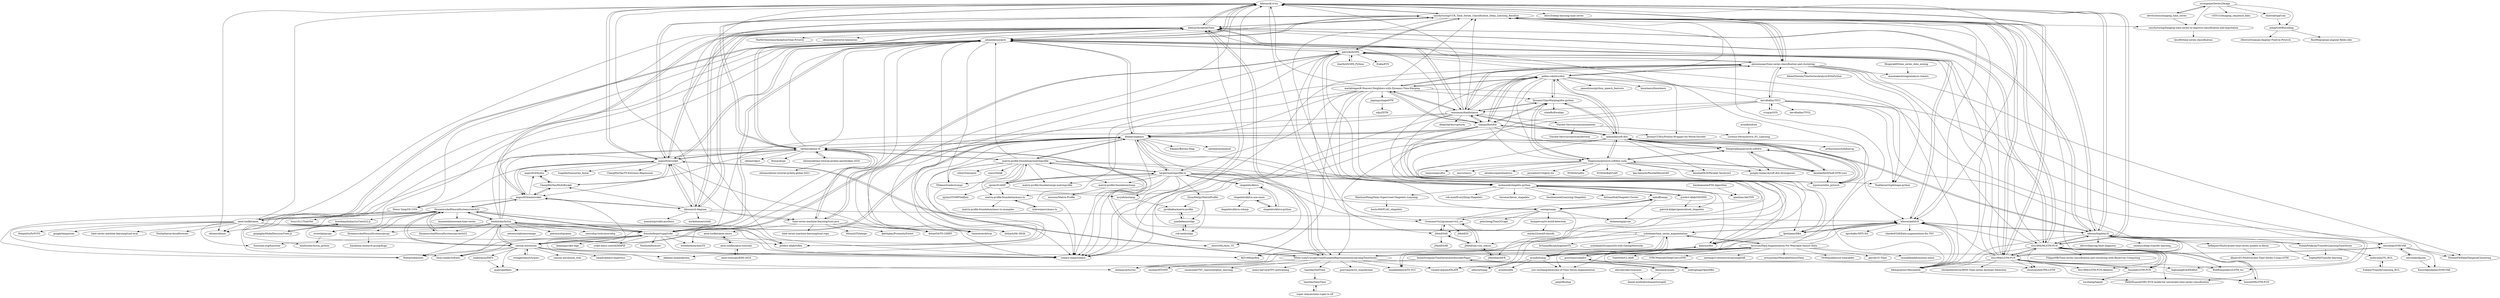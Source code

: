 digraph G {
"hfawaz/dl-4-tsc" -> "cauchyturing/UCR_Time_Series_Classification_Deep_Learning_Baseline"
"hfawaz/dl-4-tsc" -> "hfawaz/InceptionTime"
"hfawaz/dl-4-tsc" -> "johannfaouzi/pyts"
"hfawaz/dl-4-tsc" -> "titu1994/MLSTM-FCN"
"hfawaz/dl-4-tsc" -> "timeseriesAI/tsai" ["e"=1]
"hfawaz/dl-4-tsc" -> "titu1994/LSTM-FCN"
"hfawaz/dl-4-tsc" -> "sktime/sktime-dl"
"hfawaz/dl-4-tsc" -> "hfawaz/bigdata18"
"hfawaz/dl-4-tsc" -> "tslearn-team/tslearn" ["e"=1]
"hfawaz/dl-4-tsc" -> "sktime/sktime" ["e"=1]
"hfawaz/dl-4-tsc" -> "Alro10/deep-learning-time-series" ["e"=1]
"hfawaz/dl-4-tsc" -> "hfawaz/aaltd18"
"hfawaz/dl-4-tsc" -> "angus924/rocket"
"hfawaz/dl-4-tsc" -> "White-Link/UnsupervisedScalableRepresentationLearningTimeSeries"
"hfawaz/dl-4-tsc" -> "alexminnaar/time-series-classification-and-clustering"
"hfawaz/bigdata18" -> "NshanPotikyan/TransferLearningTimeSeries"
"hfawaz/bigdata18" -> "hfawaz/aaltd18"
"hfawaz/bigdata18" -> "hfawaz/ijcnn19ensemble"
"hfawaz/bigdata18" -> "hfawaz/dl-4-tsc"
"hfawaz/bigdata18" -> "titu1994/MLSTM-FCN"
"hfawaz/bigdata18" -> "hfawaz/InceptionTime"
"hfawaz/bigdata18" -> "cauchyturing/UCR_Time_Series_Classification_Deep_Learning_Baseline"
"hfawaz/bigdata18" -> "dmbee/seglearn"
"hfawaz/bigdata18" -> "NellyElsayed/GRU-FCN-model-for-univariate-time-series-classification"
"hfawaz/bigdata18" -> "deKeijzer/Multivariate-time-series-models-in-Keras"
"hfawaz/bigdata18" -> "titu1994/LSTM-FCN"
"hfawaz/bigdata18" -> "SophiaWJ/Transfer-learning"
"hfawaz/bigdata18" -> "ddrrrr/bearing-fault-diagnosis" ["e"=1]
"hfawaz/bigdata18" -> "easezyc/deep-transfer-learning" ["e"=1]
"hfawaz/bigdata18" -> "ratschlab/SOM-VAE"
"hfawaz/cd-diagram" -> "angus924/minirocket"
"hfawaz/cd-diagram" -> "angus924/rocket"
"hfawaz/cd-diagram" -> "hfawaz/InceptionTime"
"hfawaz/cd-diagram" -> "mirkobunse/critdd"
"hfawaz/cd-diagram" -> "hfawaz/aaltd18"
"hfawaz/cd-diagram" -> "ChangWeiTan/MultiRocket"
"hfawaz/cd-diagram" -> "cauchyturing/UCR_Time_Series_Classification_Deep_Learning_Baseline"
"hfawaz/cd-diagram" -> "time-series-machine-learning/tsml-java"
"hfawaz/cd-diagram" -> "hfawaz/dl-4-tsc"
"hfawaz/cd-diagram" -> "maximtrp/scikit-posthocs" ["e"=1]
"sktime/sktime-dl" -> "hfawaz/InceptionTime"
"sktime/sktime-dl" -> "sktime/sktime" ["e"=1]
"sktime/sktime-dl" -> "sktime/sktime-tutorial-pydata-amsterdam-2020"
"sktime/sktime-dl" -> "hfawaz/dl-4-tsc"
"sktime/sktime-dl" -> "time-series-machine-learning/tsml-java"
"sktime/sktime-dl" -> "angus924/rocket"
"sktime/sktime-dl" -> "tslearn-team/tslearn" ["e"=1]
"sktime/sktime-dl" -> "dmbee/seglearn"
"sktime/sktime-dl" -> "johannfaouzi/pyts"
"sktime/sktime-dl" -> "sktime/skpro" ["e"=1]
"sktime/sktime-dl" -> "White-Link/UnsupervisedScalableRepresentationLearningTimeSeries"
"sktime/sktime-dl" -> "angus924/minirocket"
"sktime/sktime-dl" -> "firmai/atspy" ["e"=1]
"sktime/sktime-dl" -> "cauchyturing/UCR_Time_Series_Classification_Deep_Learning_Baseline"
"sktime/sktime-dl" -> "matrix-profile-foundation/matrixprofile"
"houshd/LSTM-FCN" -> "titu1994/MLSTM-FCN"
"houshd/LSTM-FCN" -> "houshd/MLSTM-FCN"
"houshd/LSTM-FCN" -> "titu1994/LSTM-FCN"
"houshd/LSTM-FCN" -> "xuczhang/tapnet"
"DynamicsAndNeuralSystems/catch22" -> "benfulcher/hctsa"
"DynamicsAndNeuralSystems/catch22" -> "DynamicsAndNeuralSystems/pycatch22"
"DynamicsAndNeuralSystems/catch22" -> "Nixtla/tsfeatures" ["e"=1]
"DynamicsAndNeuralSystems/catch22" -> "angus924/minirocket"
"DynamicsAndNeuralSystems/catch22" -> "fraunhoferportugal/tsfel"
"DynamicsAndNeuralSystems/catch22" -> "strawlab/pyopy"
"DynamicsAndNeuralSystems/catch22" -> "DynamicsAndNeuralSystems/pyspi"
"DynamicsAndNeuralSystems/catch22" -> "lmmentel/awesome-time-series" ["e"=1]
"DynamicsAndNeuralSystems/catch22" -> "cesium-ml/cesium"
"DynamicsAndNeuralSystems/catch22" -> "brendanjohnharris/Catch22.jl"
"DynamicsAndNeuralSystems/catch22" -> "aeon-toolkit/aeon"
"DynamicsAndNeuralSystems/catch22" -> "benfulcher/hctsa_python"
"DynamicsAndNeuralSystems/catch22" -> "predict-idlab/tsflex" ["e"=1]
"fraunhoferportugal/tsfel" -> "predict-idlab/tsflex" ["e"=1]
"fraunhoferportugal/tsfel" -> "AutoViML/Auto_TS" ["e"=1]
"fraunhoferportugal/tsfel" -> "johannfaouzi/pyts"
"fraunhoferportugal/tsfel" -> "Nixtla/tsfeatures" ["e"=1]
"fraunhoferportugal/tsfel" -> "dmbee/seglearn"
"fraunhoferportugal/tsfel" -> "tslearn-team/tslearn" ["e"=1]
"fraunhoferportugal/tsfel" -> "DynamicsAndNeuralSystems/catch22"
"fraunhoferportugal/tsfel" -> "winedarksea/AutoTS" ["e"=1]
"fraunhoferportugal/tsfel" -> "blue-yonder/tsfresh" ["e"=1]
"fraunhoferportugal/tsfel" -> "cesium-ml/cesium"
"fraunhoferportugal/tsfel" -> "functime-org/functime" ["e"=1]
"fraunhoferportugal/tsfel" -> "koaning/scikit-lego" ["e"=1]
"fraunhoferportugal/tsfel" -> "benfulcher/hctsa"
"fraunhoferportugal/tsfel" -> "scikit-learn-contrib/MAPIE" ["e"=1]
"fraunhoferportugal/tsfel" -> "Nixtla/mlforecast" ["e"=1]
"alexminnaar/time-series-classification-and-clustering" -> "markdregan/K-Nearest-Neighbors-with-Dynamic-Time-Warping"
"alexminnaar/time-series-classification-and-clustering" -> "wannesm/dtaidistance"
"alexminnaar/time-series-classification-and-clustering" -> "cauchyturing/UCR_Time_Series_Classification_Deep_Learning_Baseline"
"alexminnaar/time-series-classification-and-clustering" -> "tslearn-team/tslearn" ["e"=1]
"alexminnaar/time-series-classification-and-clustering" -> "johannfaouzi/pyts"
"alexminnaar/time-series-classification-and-clustering" -> "patrickzib/SFA"
"alexminnaar/time-series-classification-and-clustering" -> "hfawaz/dl-4-tsc"
"alexminnaar/time-series-classification-and-clustering" -> "AileenNielsen/TimeSeriesAnalysisWithPython" ["e"=1]
"alexminnaar/time-series-classification-and-clustering" -> "FlorentF9/DeepTemporalClustering" ["e"=1]
"alexminnaar/time-series-classification-and-clustering" -> "davidhallac/TICC"
"alexminnaar/time-series-classification-and-clustering" -> "TheDatumOrg/kshape-python" ["e"=1]
"alexminnaar/time-series-classification-and-clustering" -> "masatakashiwagi/analysis-tslearn"
"alexminnaar/time-series-classification-and-clustering" -> "titu1994/MLSTM-FCN"
"alexminnaar/time-series-classification-and-clustering" -> "pollen-robotics/dtw"
"alexminnaar/time-series-classification-and-clustering" -> "RobRomijnders/LSTM_tsc" ["e"=1]
"matrix-profile-foundation/matrixprofile" -> "matrix-profile-foundation/mass-ts"
"matrix-profile-foundation/matrixprofile" -> "target/matrixprofile-ts"
"matrix-profile-foundation/matrixprofile" -> "matrix-profile-foundation/go-matrixprofile"
"matrix-profile-foundation/matrixprofile" -> "matrix-profile-foundation/tsmp"
"matrix-profile-foundation/matrixprofile" -> "TDAmeritrade/stumpy" ["e"=1]
"matrix-profile-foundation/matrixprofile" -> "zpzim/SCAMP"
"matrix-profile-foundation/matrixprofile" -> "dmbee/seglearn"
"matrix-profile-foundation/matrixprofile" -> "zillow/luminaire" ["e"=1]
"matrix-profile-foundation/matrixprofile" -> "sktime/sktime-dl"
"matrix-profile-foundation/matrixprofile" -> "johannfaouzi/pyts"
"matrix-profile-foundation/matrixprofile" -> "seninp/saxpy"
"matrix-profile-foundation/matrixprofile" -> "GrammarViz2/grammarviz2_src"
"matrix-profile-foundation/matrixprofile" -> "predict-idlab/tsflex" ["e"=1]
"matrix-profile-foundation/matrixprofile" -> "waico/SKAB" ["e"=1]
"matrix-profile-foundation/matrixprofile" -> "tslearn-team/tslearn" ["e"=1]
"benfulcher/hctsa" -> "DynamicsAndNeuralSystems/catch22"
"benfulcher/hctsa" -> "strawlab/pyopy"
"benfulcher/hctsa" -> "DynamicsAndNeuralSystems/pyspi"
"benfulcher/hctsa" -> "fraunhoferportugal/tsfel"
"benfulcher/hctsa" -> "blue-yonder/tsfresh" ["e"=1]
"benfulcher/hctsa" -> "johannfaouzi/pyts"
"benfulcher/hctsa" -> "DynamicsAndNeuralSystems/pycatch22"
"benfulcher/hctsa" -> "dmbee/seglearn"
"benfulcher/hctsa" -> "netneurolab/neuromaps" ["e"=1]
"benfulcher/hctsa" -> "cesium-ml/cesium"
"benfulcher/hctsa" -> "piermorel/gramm" ["e"=1]
"benfulcher/hctsa" -> "sktime/sktime-dl"
"benfulcher/hctsa" -> "neurodsp-tools/neurodsp" ["e"=1]
"benfulcher/hctsa" -> "Nixtla/tsfeatures" ["e"=1]
"benfulcher/hctsa" -> "tslearn-team/tslearn" ["e"=1]
"Sleepwalking/pytorch-softdtw" -> "lyprince/sdtw_pytorch"
"Sleepwalking/pytorch-softdtw" -> "Maghoumi/pytorch-softdtw-cuda"
"Sleepwalking/pytorch-softdtw" -> "mblondel/soft-dtw"
"Sleepwalking/pytorch-softdtw" -> "keonlee9420/Soft-DTW-Loss"
"Sleepwalking/pytorch-softdtw" -> "google-research/soft-dtw-divergences"
"terryum/Data-Augmentation-For-Wearable-Sensor-Data" -> "uchidalab/time_series_augmentation"
"terryum/Data-Augmentation-For-Wearable-Sensor-Data" -> "hfawaz/aaltd18"
"terryum/Data-Augmentation-For-Wearable-Sensor-Data" -> "arundo/tsaug"
"terryum/Data-Augmentation-For-Wearable-Sensor-Data" -> "Tian0426/CL-HAR" ["e"=1]
"terryum/Data-Augmentation-For-Wearable-Sensor-Data" -> "STRCWearlab/DeepConvLSTM" ["e"=1]
"terryum/Data-Augmentation-For-Wearable-Sensor-Data" -> "emadeldeen24/TS-TCC" ["e"=1]
"terryum/Data-Augmentation-For-Wearable-Sensor-Data" -> "iantangc/ContrastiveLearningHAR" ["e"=1]
"terryum/Data-Augmentation-For-Wearable-Sensor-Data" -> "arturjordao/WearableSensorData" ["e"=1]
"terryum/Data-Augmentation-For-Wearable-Sensor-Data" -> "zhihanyue/ts2vec" ["e"=1]
"terryum/Data-Augmentation-For-Wearable-Sensor-Data" -> "OxWearables/ssl-wearables" ["e"=1]
"terryum/Data-Augmentation-For-Wearable-Sensor-Data" -> "cauchyturing/UCR_Time_Series_Classification_Deep_Learning_Baseline"
"terryum/Data-Augmentation-For-Wearable-Sensor-Data" -> "zzw-zwzhang/Awesome-of-Time-Series-Augmentation"
"terryum/Data-Augmentation-For-Wearable-Sensor-Data" -> "White-Link/UnsupervisedScalableRepresentationLearningTimeSeries"
"terryum/Data-Augmentation-For-Wearable-Sensor-Data" -> "perslev/U-Time" ["e"=1]
"terryum/Data-Augmentation-For-Wearable-Sensor-Data" -> "mmalekzadeh/motion-sense" ["e"=1]
"strongnine/Series2Image" -> "devitrylouis/imaging_time_series"
"strongnine/Series2Image" -> "v3551G/Imaging_sequence_data"
"strongnine/Series2Image" -> "eliotwalt/gaf-cnn"
"strongnine/Series2Image" -> "pmlg/GAMEncoding"
"strongnine/Series2Image" -> "cauchyturing/Imaging-time-series-to-improve-classification-and-imputation"
"deKeijzer/Multivariate-time-series-models-in-Keras" -> "dhamvi01/Multivariate-Time-Series-Using-LSTM"
"titu1994/LSTM-FCN" -> "titu1994/MLSTM-FCN"
"titu1994/LSTM-FCN" -> "hfawaz/dl-4-tsc"
"titu1994/LSTM-FCN" -> "cauchyturing/UCR_Time_Series_Classification_Deep_Learning_Baseline"
"titu1994/LSTM-FCN" -> "houshd/LSTM-FCN"
"titu1994/LSTM-FCN" -> "hfawaz/InceptionTime"
"titu1994/LSTM-FCN" -> "RobRomijnders/LSTM_tsc" ["e"=1]
"titu1994/LSTM-FCN" -> "hfawaz/bigdata18"
"titu1994/LSTM-FCN" -> "titu1994/LSTM-FCN-Ablation"
"titu1994/LSTM-FCN" -> "shunyaoshih/TPA-LSTM" ["e"=1]
"titu1994/LSTM-FCN" -> "hfawaz/ijcnn19ensemble"
"titu1994/LSTM-FCN" -> "johannfaouzi/pyts"
"titu1994/LSTM-FCN" -> "hfawaz/aaltd18"
"titu1994/LSTM-FCN" -> "chickenbestlover/RNN-Time-series-Anomaly-Detection" ["e"=1]
"titu1994/LSTM-FCN" -> "patrickzib/SFA"
"titu1994/LSTM-FCN" -> "houshd/MLSTM-FCN"
"titu1994/MLSTM-FCN" -> "titu1994/LSTM-FCN"
"titu1994/MLSTM-FCN" -> "cauchyturing/UCR_Time_Series_Classification_Deep_Learning_Baseline"
"titu1994/MLSTM-FCN" -> "houshd/LSTM-FCN"
"titu1994/MLSTM-FCN" -> "hfawaz/dl-4-tsc"
"titu1994/MLSTM-FCN" -> "houshd/MLSTM-FCN"
"titu1994/MLSTM-FCN" -> "hfawaz/InceptionTime"
"titu1994/MLSTM-FCN" -> "shunyaoshih/TPA-LSTM" ["e"=1]
"titu1994/MLSTM-FCN" -> "hfawaz/bigdata18"
"titu1994/MLSTM-FCN" -> "titu1994/LSTM-FCN-Ablation"
"titu1994/MLSTM-FCN" -> "hfawaz/aaltd18"
"titu1994/MLSTM-FCN" -> "RobRomijnders/LSTM_tsc" ["e"=1]
"titu1994/MLSTM-FCN" -> "hfawaz/ijcnn19ensemble"
"titu1994/MLSTM-FCN" -> "patrickzib/SFA"
"titu1994/MLSTM-FCN" -> "FilippoMB/Time-series-classification-and-clustering-with-Reservoir-Computing" ["e"=1]
"titu1994/MLSTM-FCN" -> "NellyElsayed/GRU-FCN-model-for-univariate-time-series-classification"
"target/matrixprofile-ts" -> "matrix-profile-foundation/matrixprofile"
"target/matrixprofile-ts" -> "TDAmeritrade/stumpy" ["e"=1]
"target/matrixprofile-ts" -> "zpzim/SCAMP"
"target/matrixprofile-ts" -> "matrix-profile-foundation/mass-ts"
"target/matrixprofile-ts" -> "shapelets/khiva"
"target/matrixprofile-ts" -> "dmbee/seglearn"
"target/matrixprofile-ts" -> "matrix-profile-foundation/go-matrixprofile"
"target/matrixprofile-ts" -> "seninp/saxpy"
"target/matrixprofile-ts" -> "mcyeh/mstamp"
"target/matrixprofile-ts" -> "matrix-profile-foundation/tsmp"
"target/matrixprofile-ts" -> "ZiyaoWei/pyMatrixProfile"
"target/matrixprofile-ts" -> "mohaseeb/shaplets-python"
"target/matrixprofile-ts" -> "tslearn-team/tslearn" ["e"=1]
"target/matrixprofile-ts" -> "TheDatumOrg/kshape-python" ["e"=1]
"target/matrixprofile-ts" -> "klon/ucrdtw"
"ratschlab/SOM-VAE" -> "ratschlab/dpsom"
"ratschlab/SOM-VAE" -> "KurochkinAlexey/SOM-VAE"
"ratschlab/SOM-VAE" -> "FlorentF9/DeepTemporalClustering" ["e"=1]
"ratschlab/SOM-VAE" -> "White-Link/UnsupervisedScalableRepresentationLearningTimeSeries"
"sharford5/SFA_Python" -> "patrickzib/SFA"
"zpzim/SCAMP" -> "zpzim/STOMPSelfJoin"
"zpzim/SCAMP" -> "mcyeh/mstamp"
"zpzim/SCAMP" -> "target/matrixprofile-ts"
"zpzim/SCAMP" -> "matrix-profile-foundation/mass-ts"
"zpzim/SCAMP" -> "matrix-profile-foundation/matrixprofile"
"hfawaz/ijcnn19ensemble" -> "hfawaz/aaltd18"
"hfawaz/ijcnn19ensemble" -> "NellyElsayed/GRU-FCN-model-for-univariate-time-series-classification"
"hfawaz/aaltd18" -> "hfawaz/ijcnn19ensemble"
"hfawaz/aaltd18" -> "hfawaz/bigdata18"
"hfawaz/aaltd18" -> "uchidalab/time_series_augmentation"
"hfawaz/aaltd18" -> "npschafer/MTS-DA"
"hfawaz/aaltd18" -> "fpetitjean/DBA"
"hfawaz/aaltd18" -> "chenfei0328/Data-augmentation-for-TSC"
"hfawaz/aaltd18" -> "hfawaz/InceptionTime"
"strawlab/pyopy" -> "benfulcher/hctsa_python"
"klon/ucrdtw" -> "gravitino/cudadtw"
"White-Link/UnsupervisedScalableRepresentationLearningTimeSeries" -> "sanatonek/TNC_representation_learning" ["e"=1]
"White-Link/UnsupervisedScalableRepresentationLearningTimeSeries" -> "emadeldeen24/TS-TCC" ["e"=1]
"White-Link/UnsupervisedScalableRepresentationLearningTimeSeries" -> "zhihanyue/ts2vec" ["e"=1]
"White-Link/UnsupervisedScalableRepresentationLearningTimeSeries" -> "ratschlab/SOM-VAE"
"White-Link/UnsupervisedScalableRepresentationLearningTimeSeries" -> "mims-harvard/TFC-pretraining" ["e"=1]
"White-Link/UnsupervisedScalableRepresentationLearningTimeSeries" -> "bighuang624/DSANet" ["e"=1]
"White-Link/UnsupervisedScalableRepresentationLearningTimeSeries" -> "vincent-leguen/DILATE" ["e"=1]
"White-Link/UnsupervisedScalableRepresentationLearningTimeSeries" -> "haoyfan/SelfTime"
"White-Link/UnsupervisedScalableRepresentationLearningTimeSeries" -> "gzerveas/mvts_transformer" ["e"=1]
"White-Link/UnsupervisedScalableRepresentationLearningTimeSeries" -> "hfawaz/InceptionTime"
"White-Link/UnsupervisedScalableRepresentationLearningTimeSeries" -> "hfawaz/aaltd18"
"White-Link/UnsupervisedScalableRepresentationLearningTimeSeries" -> "angus924/rocket"
"White-Link/UnsupervisedScalableRepresentationLearningTimeSeries" -> "sktime/sktime-dl"
"White-Link/UnsupervisedScalableRepresentationLearningTimeSeries" -> "shunyaoshih/TPA-LSTM" ["e"=1]
"White-Link/UnsupervisedScalableRepresentationLearningTimeSeries" -> "nnzhan/MTGNN" ["e"=1]
"dmbee/seglearn" -> "johannfaouzi/pyts"
"dmbee/seglearn" -> "cesium-ml/cesium"
"dmbee/seglearn" -> "tslearn-team/tslearn" ["e"=1]
"dmbee/seglearn" -> "predict-idlab/tsflex" ["e"=1]
"dmbee/seglearn" -> "fraunhoferportugal/tsfel"
"dmbee/seglearn" -> "Ekeany/Boruta-Shap" ["e"=1]
"dmbee/seglearn" -> "sktime/sktime-dl"
"dmbee/seglearn" -> "antoinecarme/pyaf" ["e"=1]
"dmbee/seglearn" -> "mohaseeb/shaplets-python"
"dmbee/seglearn" -> "matrix-profile-foundation/matrixprofile"
"dmbee/seglearn" -> "seninp/saxpy"
"dmbee/seglearn" -> "target/matrixprofile-ts"
"dmbee/seglearn" -> "hfawaz/bigdata18"
"dmbee/seglearn" -> "AutoViML/Auto_TS" ["e"=1]
"dmbee/seglearn" -> "alkaline-ml/pmdarima" ["e"=1]
"seninp/saxpy" -> "nphoff/saxpy"
"seninp/saxpy" -> "jMotif/jmotif-R"
"seninp/saxpy" -> "dolaameng/pysax"
"seninp/saxpy" -> "GrammarViz2/grammarviz2_src"
"seninp/saxpy" -> "jMotif/SAX"
"seninp/saxpy" -> "ksanjeevan/ts-motif-detection"
"seninp/saxpy" -> "petecheng/Time2Graph" ["e"=1]
"Vincent-Vercruyssen/anomatools" -> "Lorenzo-Perini/Active_PU_Learning"
"Vincent-Vercruyssen/anomatools" -> "Vincent-Vercruyssen/transfertools"
"predict-idlab/GENDIS" -> "mohaseeb/shaplets-python"
"predict-idlab/GENDIS" -> "patrick-kidger/generalised_shapelets"
"NshanPotikyan/TransferLearningTimeSeries" -> "hfawaz/bigdata18"
"NshanPotikyan/TransferLearningTimeSeries" -> "mohyunho/TL_RUL"
"NshanPotikyan/TransferLearningTimeSeries" -> "SophiaWJ/Transfer-learning"
"lyprince/sdtw_pytorch" -> "Sleepwalking/pytorch-softdtw"
"lyprince/sdtw_pytorch" -> "mblondel/soft-dtw"
"houshd/MLSTM-FCN" -> "titu1994/MLSTM-FCN"
"devitrylouis/imaging_time_series" -> "strongnine/Series2Image"
"devitrylouis/imaging_time_series" -> "cauchyturing/Imaging-time-series-to-improve-classification-and-imputation"
"kboone/avocado" -> "bnaul/IrregularTimeSeriesAutoencoderPaper"
"kboone/avocado" -> "daniel-muthukrishna/astrorapid"
"time-series-machine-learning/tsml-java" -> "time-series-machine-learning/tsml-repo"
"time-series-machine-learning/tsml-java" -> "patrickzib/SFA"
"time-series-machine-learning/tsml-java" -> "dotnet54/TS-CHIEF"
"time-series-machine-learning/tsml-java" -> "sktime/sktime-dl"
"time-series-machine-learning/tsml-java" -> "MonashTS/tempo"
"time-series-machine-learning/tsml-java" -> "lnthach/Mr-SEQL"
"time-series-machine-learning/tsml-java" -> "aeon-toolkit/aeon-neuro"
"time-series-machine-learning/tsml-java" -> "fpetitjean/ProximityForest"
"ksanjeevan/ts-motif-detection" -> "macks22/motif-classify"
"fitzgerald0/time_series_data_mining" -> "masatakashiwagi/analysis-tslearn"
"pmlg/GAMEncoding" -> "finn96/gramian-angular-fields-ohlc"
"pmlg/GAMEncoding" -> "iDestro/Gramian-Angular-Field-in-Pytorch"
"ZiyaoWei/pyMatrixProfile" -> "juanbeleno/owlpy"
"ZiyaoWei/pyMatrixProfile" -> "rob-med/owlpy"
"ZiyaoWei/pyMatrixProfile" -> "javidlakha/matrix-profile"
"mcyeh/mstamp" -> "javidlakha/matrix-profile"
"shapelets/khiva" -> "shapelets/khiva-python"
"shapelets/khiva" -> "shapelets/khiva-use-cases"
"shapelets/khiva" -> "target/matrixprofile-ts"
"matrix-profile-foundation/tsmp" -> "ensozos/Matrix-Profile"
"shapelets/khiva-python" -> "shapelets/khiva-use-cases"
"shapelets/khiva-python" -> "shapelets/khiva"
"shapelets/khiva-use-cases" -> "shapelets/khiva-python"
"shapelets/khiva-use-cases" -> "shapelets/khiva-csharp"
"matrix-profile-foundation/mass-ts" -> "tylerwmarrs/mass-ts"
"matrix-profile-foundation/mass-ts" -> "matrix-profile-foundation/mass-ts-examples"
"alercebroker/usecases" -> "daniel-muthukrishna/astrorapid"
"gravitino/cudadtw" -> "nodrogluap/OpenDBA"
"gravitino/cudadtw" -> "klon/ucrdtw"
"javidlakha/matrix-profile" -> "juanbeleno/owlpy"
"fpetitjean/DBA" -> "hfawaz/aaltd18"
"fpetitjean/DBA" -> "nodrogluap/OpenDBA"
"fpetitjean/DBA" -> "klon/ucrdtw"
"markdregan/K-Nearest-Neighbors-with-Dynamic-Time-Warping" -> "pollen-robotics/dtw"
"markdregan/K-Nearest-Neighbors-with-Dynamic-Time-Warping" -> "alexminnaar/time-series-classification-and-clustering"
"markdregan/K-Nearest-Neighbors-with-Dynamic-Time-Warping" -> "wannesm/dtaidistance"
"markdregan/K-Nearest-Neighbors-with-Dynamic-Time-Warping" -> "slaypni/fastdtw"
"markdregan/K-Nearest-Neighbors-with-Dynamic-Time-Warping" -> "cauchyturing/UCR_Time_Series_Classification_Deep_Learning_Baseline"
"markdregan/K-Nearest-Neighbors-with-Dynamic-Time-Warping" -> "tslearn-team/tslearn" ["e"=1]
"markdregan/K-Nearest-Neighbors-with-Dynamic-Time-Warping" -> "mblondel/soft-dtw"
"markdregan/K-Nearest-Neighbors-with-Dynamic-Time-Warping" -> "dmbee/seglearn"
"markdregan/K-Nearest-Neighbors-with-Dynamic-Time-Warping" -> "target/matrixprofile-ts"
"markdregan/K-Nearest-Neighbors-with-Dynamic-Time-Warping" -> "DynamicTimeWarping/dtw-python"
"markdregan/K-Nearest-Neighbors-with-Dynamic-Time-Warping" -> "jiapingz/shapeDTW"
"markdregan/K-Nearest-Neighbors-with-Dynamic-Time-Warping" -> "hfawaz/dl-4-tsc"
"markdregan/K-Nearest-Neighbors-with-Dynamic-Time-Warping" -> "klon/ucrdtw"
"markdregan/K-Nearest-Neighbors-with-Dynamic-Time-Warping" -> "mohaseeb/shaplets-python"
"markdregan/K-Nearest-Neighbors-with-Dynamic-Time-Warping" -> "RJT1990/pyflux" ["e"=1]
"DynamicTimeWarping/dtw-python" -> "slaypni/fastdtw"
"DynamicTimeWarping/dtw-python" -> "statefb/dtwalign"
"DynamicTimeWarping/dtw-python" -> "wannesm/dtaidistance"
"DynamicTimeWarping/dtw-python" -> "Maghoumi/pytorch-softdtw-cuda"
"DynamicTimeWarping/dtw-python" -> "pollen-robotics/dtw"
"DynamicTimeWarping/dtw-python" -> "mblondel/soft-dtw"
"pollen-robotics/dtw" -> "slaypni/fastdtw"
"pollen-robotics/dtw" -> "wannesm/dtaidistance"
"pollen-robotics/dtw" -> "markdregan/K-Nearest-Neighbors-with-Dynamic-Time-Warping"
"pollen-robotics/dtw" -> "mblondel/soft-dtw"
"pollen-robotics/dtw" -> "tslearn-team/tslearn" ["e"=1]
"pollen-robotics/dtw" -> "DynamicTimeWarping/dtw-python"
"pollen-robotics/dtw" -> "alexminnaar/time-series-classification-and-clustering"
"pollen-robotics/dtw" -> "Maghoumi/pytorch-softdtw-cuda"
"pollen-robotics/dtw" -> "cauchyturing/UCR_Time_Series_Classification_Deep_Learning_Baseline"
"pollen-robotics/dtw" -> "jameslyons/python_speech_features" ["e"=1]
"pollen-robotics/dtw" -> "TheDatumOrg/kshape-python" ["e"=1]
"pollen-robotics/dtw" -> "fpetitjean/DBA"
"pollen-robotics/dtw" -> "klon/ucrdtw"
"pollen-robotics/dtw" -> "hmmlearn/hmmlearn" ["e"=1]
"pollen-robotics/dtw" -> "JeremyCCHsu/Python-Wrapper-for-World-Vocoder" ["e"=1]
"uchidalab/time_series_augmentation" -> "arundo/tsaug"
"uchidalab/time_series_augmentation" -> "zzw-zwzhang/Awesome-of-Time-Series-Augmentation"
"uchidalab/time_series_augmentation" -> "hfawaz/aaltd18"
"uchidalab/time_series_augmentation" -> "terryum/Data-Augmentation-For-Wearable-Sensor-Data"
"uchidalab/time_series_augmentation" -> "DrSasanBarak/AugmentTS"
"uchidalab/time_series_augmentation" -> "uchidalab/DynamicDA-with-GatingNetworks"
"uchidalab/time_series_augmentation" -> "zhihanyue/ts2vec" ["e"=1]
"uchidalab/time_series_augmentation" -> "hfawaz/dl-4-tsc"
"uchidalab/time_series_augmentation" -> "hfawaz/InceptionTime"
"uchidalab/time_series_augmentation" -> "emadeldeen24/TS-TCC" ["e"=1]
"DynamicsAndNeuralSystems/pyspi" -> "barahona-research-group/hcga"
"Maghoumi/pytorch-softdtw-cuda" -> "mblondel/soft-dtw"
"Maghoumi/pytorch-softdtw-cuda" -> "Sleepwalking/pytorch-softdtw"
"Maghoumi/pytorch-softdtw-cuda" -> "keonlee9420/Soft-DTW-Loss"
"Maghoumi/pytorch-softdtw-cuda" -> "lyprince/sdtw_pytorch"
"Maghoumi/pytorch-softdtw-cuda" -> "keonlee9420/Parallel-Tacotron2" ["e"=1]
"Maghoumi/pytorch-softdtw-cuda" -> "vincent-leguen/DILATE" ["e"=1]
"Maghoumi/pytorch-softdtw-cuda" -> "NVIDIA/radtts" ["e"=1]
"Maghoumi/pytorch-softdtw-cuda" -> "google-research/soft-dtw-divergences"
"Maghoumi/pytorch-softdtw-cuda" -> "NVIDIA/BigVGAN" ["e"=1]
"Maghoumi/pytorch-softdtw-cuda" -> "kan-bayashi/ParallelWaveGAN" ["e"=1]
"Maghoumi/pytorch-softdtw-cuda" -> "toinsson/pysdtw"
"Maghoumi/pytorch-softdtw-cuda" -> "nnsvs/nnsvs" ["e"=1]
"Maghoumi/pytorch-softdtw-cuda" -> "aliutkus/speechmetrics" ["e"=1]
"Maghoumi/pytorch-softdtw-cuda" -> "jaywalnut310/glow-tts" ["e"=1]
"Maghoumi/pytorch-softdtw-cuda" -> "DynamicTimeWarping/dtw-python"
"cesium-ml/cesium" -> "dmbee/seglearn"
"cesium-ml/cesium" -> "RJT1990/pyflux" ["e"=1]
"cesium-ml/cesium" -> "tslearn-team/tslearn" ["e"=1]
"cesium-ml/cesium" -> "isadoranun/FATS"
"cesium-ml/cesium" -> "johannfaouzi/pyts"
"cesium-ml/cesium" -> "fraunhoferportugal/tsfel"
"cesium-ml/cesium" -> "cesium-ml/cesium_web"
"cesium-ml/cesium" -> "DynamicsAndNeuralSystems/catch22"
"cesium-ml/cesium" -> "blue-yonder/tsfresh" ["e"=1]
"cesium-ml/cesium" -> "Nixtla/tsfeatures" ["e"=1]
"cesium-ml/cesium" -> "tmadl/sklearn-expertsys" ["e"=1]
"cesium-ml/cesium" -> "benfulcher/hctsa"
"cesium-ml/cesium" -> "alkaline-ml/pmdarima" ["e"=1]
"cesium-ml/cesium" -> "quatrope/feets"
"cesium-ml/cesium" -> "stringertheory/traces"
"Wensi-Tang/OS-CNN" -> "liuxz1011/TodyNet" ["e"=1]
"jMotif/sax-vsm_classic" -> "jMotif/SAX"
"jMotif/sax-vsm_classic" -> "GrammarViz2/grammarviz2_src"
"jMotif/sax-vsm_classic" -> "jMotif/jmotif-R"
"hfawaz/InceptionTime" -> "hfawaz/dl-4-tsc"
"hfawaz/InceptionTime" -> "angus924/rocket"
"hfawaz/InceptionTime" -> "cauchyturing/UCR_Time_Series_Classification_Deep_Learning_Baseline"
"hfawaz/InceptionTime" -> "sktime/sktime-dl"
"hfawaz/InceptionTime" -> "johannfaouzi/pyts"
"hfawaz/InceptionTime" -> "angus924/minirocket"
"hfawaz/InceptionTime" -> "hfawaz/aaltd18"
"hfawaz/InceptionTime" -> "titu1994/MLSTM-FCN"
"hfawaz/InceptionTime" -> "TheMrGhostman/InceptionTime-Pytorch"
"hfawaz/InceptionTime" -> "Wensi-Tang/OS-CNN"
"hfawaz/InceptionTime" -> "okrasolar/pytorch-timeseries"
"hfawaz/InceptionTime" -> "White-Link/UnsupervisedScalableRepresentationLearningTimeSeries"
"hfawaz/InceptionTime" -> "hfawaz/ijcnn19ensemble"
"hfawaz/InceptionTime" -> "hfawaz/bigdata18"
"hfawaz/InceptionTime" -> "hfawaz/cd-diagram"
"angus924/rocket" -> "angus924/minirocket"
"angus924/rocket" -> "ChangWeiTan/MultiRocket"
"angus924/rocket" -> "hfawaz/InceptionTime"
"angus924/rocket" -> "angus924/hydra"
"angus924/rocket" -> "sktime/sktime-dl"
"angus924/rocket" -> "tcapelle/timeseries_fastai" ["e"=1]
"angus924/rocket" -> "dotnet54/TS-CHIEF"
"angus924/rocket" -> "johannfaouzi/pyts"
"angus924/rocket" -> "hfawaz/cd-diagram"
"angus924/rocket" -> "cauchyturing/UCR_Time_Series_Classification_Deep_Learning_Baseline"
"angus924/rocket" -> "White-Link/UnsupervisedScalableRepresentationLearningTimeSeries"
"angus924/rocket" -> "hfawaz/dl-4-tsc"
"angus924/rocket" -> "Wensi-Tang/OS-CNN"
"angus924/rocket" -> "time-series-machine-learning/tsml-java"
"angus924/rocket" -> "ChangWeiTan/TS-Extrinsic-Regression"
"ratschlab/dpsom" -> "ratschlab/SOM-VAE"
"ratschlab/dpsom" -> "KurochkinAlexey/SOM-VAE"
"nodrogluap/OpenDBA" -> "gravitino/cudadtw"
"arundo/tsaug" -> "uchidalab/time_series_augmentation"
"arundo/tsaug" -> "zzw-zwzhang/Awesome-of-Time-Series-Augmentation"
"arundo/tsaug" -> "terryum/Data-Augmentation-For-Wearable-Sensor-Data"
"arundo/tsaug" -> "arundo/adtk" ["e"=1]
"arundo/tsaug" -> "odnura/tsaug"
"arundo/tsaug" -> "hfawaz/aaltd18"
"GrammarViz2/grammarviz2_src" -> "jMotif/SAX"
"GrammarViz2/grammarviz2_src" -> "jMotif/sax-vsm_classic"
"GrammarViz2/grammarviz2_src" -> "jMotif/GI"
"GrammarViz2/grammarviz2_src" -> "nphoff/saxpy"
"tylerwmarrs/mass-ts" -> "matrix-profile-foundation/mass-ts"
"haoyfan/SelfTime" -> "haoyfan/SemiTime"
"super-shayan/semi-super-ts-clf" -> "haoyfan/SemiTime"
"sktime/sktime-tutorial-pydata-amsterdam-2020" -> "sktime/sktime-tutorial-pydata-global-2021"
"sktime/sktime-tutorial-pydata-amsterdam-2020" -> "sktime/sktime-dl"
"arnedb/tsfuse" -> "Lorenzo-Perini/Active_PU_Learning"
"slaypni/fastdtw" -> "pollen-robotics/dtw"
"slaypni/fastdtw" -> "wannesm/dtaidistance"
"slaypni/fastdtw" -> "DynamicTimeWarping/dtw-python"
"slaypni/fastdtw" -> "mblondel/soft-dtw"
"slaypni/fastdtw" -> "markdregan/K-Nearest-Neighbors-with-Dynamic-Time-Warping"
"slaypni/fastdtw" -> "tslearn-team/tslearn" ["e"=1]
"slaypni/fastdtw" -> "Maghoumi/pytorch-softdtw-cuda"
"slaypni/fastdtw" -> "alexminnaar/time-series-classification-and-clustering"
"slaypni/fastdtw" -> "johannfaouzi/pyts"
"slaypni/fastdtw" -> "JeremyCCHsu/Python-Wrapper-for-World-Vocoder" ["e"=1]
"slaypni/fastdtw" -> "Sleepwalking/pytorch-softdtw"
"slaypni/fastdtw" -> "dmbee/seglearn"
"slaypni/fastdtw" -> "cesium-ml/cesium"
"slaypni/fastdtw" -> "fpetitjean/DBA"
"slaypni/fastdtw" -> "RJT1990/pyflux" ["e"=1]
"keonlee9420/Soft-DTW-Loss" -> "Maghoumi/pytorch-softdtw-cuda"
"keonlee9420/Soft-DTW-Loss" -> "Sleepwalking/pytorch-softdtw"
"keonlee9420/Soft-DTW-Loss" -> "mblondel/soft-dtw"
"keonlee9420/Soft-DTW-Loss" -> "lyprince/sdtw_pytorch"
"mohyunho/TL_RUL" -> "frabatx/TransferLearning_RUL"
"frabatx/TransferLearning_RUL" -> "mohyunho/TL_RUL"
"stringertheory/traces" -> "cesium-ml/cesium"
"ChangWeiTan/MultiRocket" -> "angus924/minirocket"
"ChangWeiTan/MultiRocket" -> "angus924/hydra"
"ChangWeiTan/MultiRocket" -> "angus924/rocket"
"benibaeumle/FSS-Algorithm" -> "qianlima-lab/TSN"
"angus924/minirocket" -> "angus924/rocket"
"angus924/minirocket" -> "ChangWeiTan/MultiRocket"
"angus924/minirocket" -> "angus924/hydra"
"angus924/minirocket" -> "hfawaz/InceptionTime"
"angus924/minirocket" -> "Wensi-Tang/OS-CNN"
"angus924/minirocket" -> "hfawaz/cd-diagram"
"angus924/minirocket" -> "DynamicsAndNeuralSystems/catch22"
"angus924/minirocket" -> "zhihanyue/ts2vec" ["e"=1]
"isadoranun/FATS" -> "quatrope/feets"
"jMotif/SAX" -> "GrammarViz2/grammarviz2_src"
"jMotif/SAX" -> "jMotif/sax-vsm_classic"
"jMotif/SAX" -> "jMotif/iSAX"
"giopaglia/ModalDecisionTrees.jl" -> "brendanjohnharris/Catch22.jl"
"eliotwalt/gaf-cnn" -> "pmlg/GAMEncoding"
"haoyfan/SemiTime" -> "super-shayan/semi-super-ts-clf"
"brendanjohnharris/Catch22.jl" -> "giopaglia/ModalDecisionTrees.jl"
"jMotif/jmotif-R" -> "jMotif/sax-vsm_classic"
"angus924/hydra" -> "ChangWeiTan/MultiRocket"
"zzw-zwzhang/Awesome-of-Time-Series-Augmentation" -> "peijii/BioAug"
"jiapingz/shapeDTW" -> "xdjcl/DTW"
"patrickzib/SFA" -> "sharford5/SFA_Python"
"patrickzib/SFA" -> "time-series-machine-learning/tsml-java"
"patrickzib/SFA" -> "jMotif/sax-vsm_classic"
"patrickzib/SFA" -> "dotnet54/TS-CHIEF"
"patrickzib/SFA" -> "cauchyturing/UCR_Time_Series_Classification_Deep_Learning_Baseline"
"patrickzib/SFA" -> "johannfaouzi/pyts"
"patrickzib/SFA" -> "lnthach/Mr-SEQL"
"patrickzib/SFA" -> "hfawaz/ijcnn19ensemble"
"patrickzib/SFA" -> "GrammarViz2/grammarviz2_src"
"patrickzib/SFA" -> "mohaseeb/shaplets-python"
"patrickzib/SFA" -> "jMotif/SAX"
"patrickzib/SFA" -> "Eukla/ETS" ["e"=1]
"patrickzib/SFA" -> "alexminnaar/time-series-classification-and-clustering"
"aeon-toolkit/aeon" -> "functime-org/functime" ["e"=1]
"aeon-toolkit/aeon" -> "johannfaouzi/pyts"
"aeon-toolkit/aeon" -> "tslearn-team/tslearn" ["e"=1]
"aeon-toolkit/aeon" -> "WenjieDu/PyPOTS" ["e"=1]
"aeon-toolkit/aeon" -> "google/temporian" ["e"=1]
"aeon-toolkit/aeon" -> "hfawaz/InceptionTime"
"aeon-toolkit/aeon" -> "DynamicsAndNeuralSystems/catch22"
"aeon-toolkit/aeon" -> "timeseriesAI/tsai" ["e"=1]
"aeon-toolkit/aeon" -> "predict-idlab/tsflex" ["e"=1]
"aeon-toolkit/aeon" -> "sktime/sktime" ["e"=1]
"aeon-toolkit/aeon" -> "Nixtla/tsfeatures" ["e"=1]
"aeon-toolkit/aeon" -> "hfawaz/dl-4-tsc"
"aeon-toolkit/aeon" -> "time-series-machine-learning/tsml-eval"
"aeon-toolkit/aeon" -> "fraunhoferportugal/tsfel"
"aeon-toolkit/aeon" -> "Nixtla/hierarchicalforecast" ["e"=1]
"cauchyturing/Imaging-time-series-to-improve-classification-and-imputation" -> "kiss90/time-series-classification"
"DynamicsAndNeuralSystems/pycatch22" -> "DynamicsAndNeuralSystems/catch22"
"aeon-toolkit/aeon-neuro" -> "aeon-toolkit/aeon-tutorials"
"mohaseeb/shaplets-python" -> "predict-idlab/GENDIS"
"mohaseeb/shaplets-python" -> "patrick-kidger/generalised_shapelets"
"mohaseeb/shaplets-python" -> "rob-med/Everything-Shapelets"
"mohaseeb/shaplets-python" -> "HaishuaiWang/Semi-Supervised-Shapelets-Learning"
"mohaseeb/shaplets-python" -> "rtavenar/keras_shapelets"
"mohaseeb/shaplets-python" -> "nphoff/saxpy"
"mohaseeb/shaplets-python" -> "benibaeumle/Learning-Shapelets"
"mohaseeb/shaplets-python" -> "qianlima-lab/TSN"
"mohaseeb/shaplets-python" -> "klon/ucrdtw"
"mohaseeb/shaplets-python" -> "ArtisanHub/Shapelet-Cluster"
"cauchyturing/UCR_Time_Series_Classification_Deep_Learning_Baseline" -> "hfawaz/dl-4-tsc"
"cauchyturing/UCR_Time_Series_Classification_Deep_Learning_Baseline" -> "hfawaz/InceptionTime"
"cauchyturing/UCR_Time_Series_Classification_Deep_Learning_Baseline" -> "titu1994/MLSTM-FCN"
"cauchyturing/UCR_Time_Series_Classification_Deep_Learning_Baseline" -> "titu1994/LSTM-FCN"
"cauchyturing/UCR_Time_Series_Classification_Deep_Learning_Baseline" -> "cauchyturing/Imaging-time-series-to-improve-classification-and-imputation"
"cauchyturing/UCR_Time_Series_Classification_Deep_Learning_Baseline" -> "johannfaouzi/pyts"
"cauchyturing/UCR_Time_Series_Classification_Deep_Learning_Baseline" -> "patrickzib/SFA"
"cauchyturing/UCR_Time_Series_Classification_Deep_Learning_Baseline" -> "alexminnaar/time-series-classification-and-clustering"
"cauchyturing/UCR_Time_Series_Classification_Deep_Learning_Baseline" -> "angus924/rocket"
"cauchyturing/UCR_Time_Series_Classification_Deep_Learning_Baseline" -> "hfawaz/bigdata18"
"cauchyturing/UCR_Time_Series_Classification_Deep_Learning_Baseline" -> "mohaseeb/shaplets-python"
"cauchyturing/UCR_Time_Series_Classification_Deep_Learning_Baseline" -> "houshd/LSTM-FCN"
"cauchyturing/UCR_Time_Series_Classification_Deep_Learning_Baseline" -> "hfawaz/cd-diagram"
"cauchyturing/UCR_Time_Series_Classification_Deep_Learning_Baseline" -> "hfawaz/ijcnn19ensemble"
"cauchyturing/UCR_Time_Series_Classification_Deep_Learning_Baseline" -> "hfawaz/aaltd18"
"cvxgrp/GGS" -> "davidhallac/TICC"
"aeon-tutorials/KDD-2024" -> "aeon-toolkit/aeon-tutorials"
"aeon-toolkit/aeon-tutorials" -> "aeon-toolkit/aeon-neuro"
"aeon-toolkit/aeon-tutorials" -> "aeon-tutorials/KDD-2024"
"nphoff/saxpy" -> "dolaameng/pysax"
"nphoff/saxpy" -> "seninp/saxpy"
"HaishuaiWang/Semi-Supervised-Shapelets-Learning" -> "houlu369/FLAG_shapelets"
"juanbeleno/owlpy" -> "javidlakha/matrix-profile"
"juanbeleno/owlpy" -> "rob-med/owlpy"
"wannesm/dtaidistance" -> "pollen-robotics/dtw"
"wannesm/dtaidistance" -> "slaypni/fastdtw"
"wannesm/dtaidistance" -> "tslearn-team/tslearn" ["e"=1]
"wannesm/dtaidistance" -> "mblondel/soft-dtw"
"wannesm/dtaidistance" -> "DynamicTimeWarping/dtw-python"
"wannesm/dtaidistance" -> "alexminnaar/time-series-classification-and-clustering"
"wannesm/dtaidistance" -> "johannfaouzi/pyts"
"wannesm/dtaidistance" -> "markdregan/K-Nearest-Neighbors-with-Dynamic-Time-Warping"
"wannesm/dtaidistance" -> "Vincent-Vercruyssen/anomatools"
"wannesm/dtaidistance" -> "dmbee/seglearn"
"wannesm/dtaidistance" -> "fpetitjean/DBA"
"wannesm/dtaidistance" -> "deepcharles/ruptures" ["e"=1]
"wannesm/dtaidistance" -> "cauchyturing/UCR_Time_Series_Classification_Deep_Learning_Baseline"
"wannesm/dtaidistance" -> "fraunhoferportugal/tsfel"
"wannesm/dtaidistance" -> "hfawaz/dl-4-tsc"
"davidhallac/TICC" -> "cvxgrp/GGS"
"davidhallac/TICC" -> "alexminnaar/time-series-classification-and-clustering"
"davidhallac/TICC" -> "FlorentF9/DeepTemporalClustering" ["e"=1]
"davidhallac/TICC" -> "mohaseeb/shaplets-python"
"davidhallac/TICC" -> "dmbee/seglearn"
"davidhallac/TICC" -> "TheDatumOrg/kshape-python" ["e"=1]
"davidhallac/TICC" -> "wannesm/dtaidistance"
"davidhallac/TICC" -> "davidhallac/TVGL" ["e"=1]
"davidhallac/TICC" -> "bighuang624/DSANet" ["e"=1]
"davidhallac/TICC" -> "ratschlab/SOM-VAE"
"davidhallac/TICC" -> "patrickzib/SFA"
"rob-med/owlpy" -> "juanbeleno/owlpy"
"johannfaouzi/pyts" -> "tslearn-team/tslearn" ["e"=1]
"johannfaouzi/pyts" -> "hfawaz/dl-4-tsc"
"johannfaouzi/pyts" -> "dmbee/seglearn"
"johannfaouzi/pyts" -> "sktime/sktime" ["e"=1]
"johannfaouzi/pyts" -> "fraunhoferportugal/tsfel"
"johannfaouzi/pyts" -> "TDAmeritrade/stumpy" ["e"=1]
"johannfaouzi/pyts" -> "hfawaz/InceptionTime"
"johannfaouzi/pyts" -> "cauchyturing/UCR_Time_Series_Classification_Deep_Learning_Baseline"
"johannfaouzi/pyts" -> "timeseriesAI/tsai" ["e"=1]
"johannfaouzi/pyts" -> "blue-yonder/tsfresh" ["e"=1]
"johannfaouzi/pyts" -> "patrickzib/SFA"
"johannfaouzi/pyts" -> "wannesm/dtaidistance"
"johannfaouzi/pyts" -> "winedarksea/AutoTS" ["e"=1]
"johannfaouzi/pyts" -> "aeon-toolkit/aeon"
"johannfaouzi/pyts" -> "angus924/rocket"
"mblondel/soft-dtw" -> "Maghoumi/pytorch-softdtw-cuda"
"mblondel/soft-dtw" -> "lyprince/sdtw_pytorch"
"mblondel/soft-dtw" -> "Sleepwalking/pytorch-softdtw"
"mblondel/soft-dtw" -> "google-research/soft-dtw-divergences"
"mblondel/soft-dtw" -> "vincent-leguen/DILATE" ["e"=1]
"mblondel/soft-dtw" -> "keonlee9420/Soft-DTW-Loss"
"mblondel/soft-dtw" -> "slaypni/fastdtw"
"mblondel/soft-dtw" -> "pollen-robotics/dtw"
"mblondel/soft-dtw" -> "wannesm/dtaidistance"
"mblondel/soft-dtw" -> "keonlee9420/Parallel-Tacotron2" ["e"=1]
"mblondel/soft-dtw" -> "tslearn-team/tslearn" ["e"=1]
"mblondel/soft-dtw" -> "DynamicTimeWarping/dtw-python"
"mblondel/soft-dtw" -> "arthurmensch/didyprog"
"mblondel/soft-dtw" -> "hfawaz/aaltd18"
"mblondel/soft-dtw" -> "White-Link/UnsupervisedScalableRepresentationLearningTimeSeries"
"bnaul/IrregularTimeSeriesAutoencoderPaper" -> "kboone/avocado"
"bnaul/IrregularTimeSeriesAutoencoderPaper" -> "quatrope/feets"
"hfawaz/dl-4-tsc" ["l"="43.668,26.807"]
"cauchyturing/UCR_Time_Series_Classification_Deep_Learning_Baseline" ["l"="43.66,26.791"]
"hfawaz/InceptionTime" ["l"="43.64,26.83"]
"johannfaouzi/pyts" ["l"="43.69,26.829"]
"titu1994/MLSTM-FCN" ["l"="43.636,26.788"]
"timeseriesAI/tsai" ["l"="45.563,26.336"]
"titu1994/LSTM-FCN" ["l"="43.617,26.797"]
"sktime/sktime-dl" ["l"="43.677,26.85"]
"hfawaz/bigdata18" ["l"="43.622,26.82"]
"tslearn-team/tslearn" ["l"="45.498,26.324"]
"sktime/sktime" ["l"="45.495,26.271"]
"Alro10/deep-learning-time-series" ["l"="44.98,24.241"]
"hfawaz/aaltd18" ["l"="43.639,26.773"]
"angus924/rocket" ["l"="43.663,26.839"]
"White-Link/UnsupervisedScalableRepresentationLearningTimeSeries" ["l"="43.698,26.809"]
"alexminnaar/time-series-classification-and-clustering" ["l"="43.702,26.776"]
"NshanPotikyan/TransferLearningTimeSeries" ["l"="43.576,26.855"]
"hfawaz/ijcnn19ensemble" ["l"="43.636,26.804"]
"dmbee/seglearn" ["l"="43.654,26.821"]
"NellyElsayed/GRU-FCN-model-for-univariate-time-series-classification" ["l"="43.603,26.807"]
"deKeijzer/Multivariate-time-series-models-in-Keras" ["l"="43.548,26.874"]
"SophiaWJ/Transfer-learning" ["l"="43.59,26.841"]
"ddrrrr/bearing-fault-diagnosis" ["l"="51.491,37.956"]
"easezyc/deep-transfer-learning" ["l"="51.35,37.603"]
"ratschlab/SOM-VAE" ["l"="43.742,26.814"]
"hfawaz/cd-diagram" ["l"="43.643,26.848"]
"angus924/minirocket" ["l"="43.651,26.876"]
"mirkobunse/critdd" ["l"="43.613,26.892"]
"ChangWeiTan/MultiRocket" ["l"="43.634,26.869"]
"time-series-machine-learning/tsml-java" ["l"="43.721,26.843"]
"maximtrp/scikit-posthocs" ["l"="45.178,26.523"]
"sktime/sktime-tutorial-pydata-amsterdam-2020" ["l"="43.735,26.895"]
"sktime/skpro" ["l"="43.678,26.229"]
"firmai/atspy" ["l"="45.335,26.474"]
"matrix-profile-foundation/matrixprofile" ["l"="43.59,26.817"]
"houshd/LSTM-FCN" ["l"="43.62,26.763"]
"houshd/MLSTM-FCN" ["l"="43.602,26.779"]
"xuczhang/tapnet" ["l"="43.61,26.687"]
"DynamicsAndNeuralSystems/catch22" ["l"="43.69,26.921"]
"benfulcher/hctsa" ["l"="43.671,26.905"]
"DynamicsAndNeuralSystems/pycatch22" ["l"="43.664,26.934"]
"Nixtla/tsfeatures" ["l"="45.372,26.465"]
"fraunhoferportugal/tsfel" ["l"="43.688,26.874"]
"strawlab/pyopy" ["l"="43.691,26.945"]
"DynamicsAndNeuralSystems/pyspi" ["l"="43.697,26.97"]
"lmmentel/awesome-time-series" ["l"="45.418,26.513"]
"cesium-ml/cesium" ["l"="43.701,26.9"]
"brendanjohnharris/Catch22.jl" ["l"="43.675,26.975"]
"aeon-toolkit/aeon" ["l"="43.719,26.873"]
"benfulcher/hctsa_python" ["l"="43.711,26.95"]
"predict-idlab/tsflex" ["l"="45.359,26.504"]
"AutoViML/Auto_TS" ["l"="45.363,26.404"]
"winedarksea/AutoTS" ["l"="45.418,26.403"]
"blue-yonder/tsfresh" ["l"="45.492,26.228"]
"functime-org/functime" ["l"="43.647,26.288"]
"koaning/scikit-lego" ["l"="45.251,26.324"]
"scikit-learn-contrib/MAPIE" ["l"="45.278,26.362"]
"Nixtla/mlforecast" ["l"="45.399,26.437"]
"markdregan/K-Nearest-Neighbors-with-Dynamic-Time-Warping" ["l"="43.68,26.747"]
"wannesm/dtaidistance" ["l"="43.709,26.755"]
"patrickzib/SFA" ["l"="43.683,26.788"]
"AileenNielsen/TimeSeriesAnalysisWithPython" ["l"="44.982,24.083"]
"FlorentF9/DeepTemporalClustering" ["l"="52.658,14.751"]
"davidhallac/TICC" ["l"="43.726,26.787"]
"TheDatumOrg/kshape-python" ["l"="52.667,14.837"]
"masatakashiwagi/analysis-tslearn" ["l"="43.792,26.767"]
"pollen-robotics/dtw" ["l"="43.712,26.728"]
"RobRomijnders/LSTM_tsc" ["l"="-9.351,12.564"]
"matrix-profile-foundation/mass-ts" ["l"="43.524,26.836"]
"target/matrixprofile-ts" ["l"="43.559,26.795"]
"matrix-profile-foundation/go-matrixprofile" ["l"="43.537,26.804"]
"matrix-profile-foundation/tsmp" ["l"="43.524,26.817"]
"TDAmeritrade/stumpy" ["l"="45.458,26.319"]
"zpzim/SCAMP" ["l"="43.545,26.822"]
"zillow/luminaire" ["l"="52.405,14.718"]
"seninp/saxpy" ["l"="43.606,26.745"]
"GrammarViz2/grammarviz2_src" ["l"="43.633,26.743"]
"waico/SKAB" ["l"="52.528,14.777"]
"netneurolab/neuromaps" ["l"="61.764,35.26"]
"piermorel/gramm" ["l"="-5.291,23.209"]
"neurodsp-tools/neurodsp" ["l"="62.093,34.418"]
"Sleepwalking/pytorch-softdtw" ["l"="43.786,26.729"]
"lyprince/sdtw_pytorch" ["l"="43.775,26.717"]
"Maghoumi/pytorch-softdtw-cuda" ["l"="43.766,26.7"]
"mblondel/soft-dtw" ["l"="43.752,26.733"]
"keonlee9420/Soft-DTW-Loss" ["l"="43.79,26.71"]
"google-research/soft-dtw-divergences" ["l"="43.8,26.695"]
"terryum/Data-Augmentation-For-Wearable-Sensor-Data" ["l"="43.616,26.729"]
"uchidalab/time_series_augmentation" ["l"="43.588,26.741"]
"arundo/tsaug" ["l"="43.578,26.712"]
"Tian0426/CL-HAR" ["l"="48.367,34.179"]
"STRCWearlab/DeepConvLSTM" ["l"="48.207,34.102"]
"emadeldeen24/TS-TCC" ["l"="44.823,24.465"]
"iantangc/ContrastiveLearningHAR" ["l"="48.339,34.167"]
"arturjordao/WearableSensorData" ["l"="48.244,34.116"]
"zhihanyue/ts2vec" ["l"="44.873,24.446"]
"OxWearables/ssl-wearables" ["l"="48.425,34.179"]
"zzw-zwzhang/Awesome-of-Time-Series-Augmentation" ["l"="43.571,26.695"]
"perslev/U-Time" ["l"="62.224,34.39"]
"mmalekzadeh/motion-sense" ["l"="48.273,34.123"]
"strongnine/Series2Image" ["l"="43.911,26.817"]
"devitrylouis/imaging_time_series" ["l"="43.885,26.815"]
"v3551G/Imaging_sequence_data" ["l"="43.935,26.804"]
"eliotwalt/gaf-cnn" ["l"="43.942,26.819"]
"pmlg/GAMEncoding" ["l"="43.952,26.833"]
"cauchyturing/Imaging-time-series-to-improve-classification-and-imputation" ["l"="43.83,26.807"]
"dhamvi01/Multivariate-Time-Series-Using-LSTM" ["l"="43.518,26.893"]
"titu1994/LSTM-FCN-Ablation" ["l"="43.586,26.793"]
"shunyaoshih/TPA-LSTM" ["l"="44.915,24.224"]
"chickenbestlover/RNN-Time-series-Anomaly-Detection" ["l"="52.417,14.767"]
"FilippoMB/Time-series-classification-and-clustering-with-Reservoir-Computing" ["l"="22.615,16.864"]
"shapelets/khiva" ["l"="43.484,26.802"]
"mcyeh/mstamp" ["l"="43.512,26.796"]
"ZiyaoWei/pyMatrixProfile" ["l"="43.495,26.771"]
"mohaseeb/shaplets-python" ["l"="43.595,26.76"]
"klon/ucrdtw" ["l"="43.639,26.72"]
"ratschlab/dpsom" ["l"="43.776,26.817"]
"KurochkinAlexey/SOM-VAE" ["l"="43.792,26.811"]
"sharford5/SFA_Python" ["l"="43.717,26.802"]
"zpzim/STOMPSelfJoin" ["l"="43.52,26.853"]
"npschafer/MTS-DA" ["l"="43.583,26.772"]
"fpetitjean/DBA" ["l"="43.678,26.723"]
"chenfei0328/Data-augmentation-for-TSC" ["l"="43.646,26.752"]
"gravitino/cudadtw" ["l"="43.644,26.679"]
"sanatonek/TNC_representation_learning" ["l"="44.82,24.439"]
"mims-harvard/TFC-pretraining" ["l"="44.834,24.454"]
"bighuang624/DSANet" ["l"="44.9,24.222"]
"vincent-leguen/DILATE" ["l"="44.897,24.256"]
"haoyfan/SelfTime" ["l"="43.785,26.841"]
"gzerveas/mvts_transformer" ["l"="44.873,24.371"]
"nnzhan/MTGNN" ["l"="52.394,17.43"]
"Ekeany/Boruta-Shap" ["l"="45.356,26.381"]
"antoinecarme/pyaf" ["l"="45.373,26.488"]
"alkaline-ml/pmdarima" ["l"="45.444,26.38"]
"nphoff/saxpy" ["l"="43.597,26.721"]
"jMotif/jmotif-R" ["l"="43.627,26.705"]
"dolaameng/pysax" ["l"="43.596,26.7"]
"jMotif/SAX" ["l"="43.651,26.736"]
"ksanjeevan/ts-motif-detection" ["l"="43.588,26.685"]
"petecheng/Time2Graph" ["l"="44.721,24.863"]
"Vincent-Vercruyssen/anomatools" ["l"="43.726,26.666"]
"Lorenzo-Perini/Active_PU_Learning" ["l"="43.741,26.626"]
"Vincent-Vercruyssen/transfertools" ["l"="43.726,26.636"]
"predict-idlab/GENDIS" ["l"="43.555,26.74"]
"patrick-kidger/generalised_shapelets" ["l"="43.534,26.738"]
"mohyunho/TL_RUL" ["l"="43.544,26.9"]
"kboone/avocado" ["l"="43.783,27.044"]
"bnaul/IrregularTimeSeriesAutoencoderPaper" ["l"="43.77,27.017"]
"daniel-muthukrishna/astrorapid" ["l"="43.795,27.07"]
"time-series-machine-learning/tsml-repo" ["l"="43.772,26.871"]
"dotnet54/TS-CHIEF" ["l"="43.714,26.826"]
"MonashTS/tempo" ["l"="43.755,26.863"]
"lnthach/Mr-SEQL" ["l"="43.731,26.824"]
"aeon-toolkit/aeon-neuro" ["l"="43.787,26.859"]
"fpetitjean/ProximityForest" ["l"="43.762,26.847"]
"macks22/motif-classify" ["l"="43.578,26.658"]
"fitzgerald0/time_series_data_mining" ["l"="43.844,26.757"]
"finn96/gramian-angular-fields-ohlc" ["l"="43.967,26.848"]
"iDestro/Gramian-Angular-Field-in-Pytorch" ["l"="43.976,26.833"]
"juanbeleno/owlpy" ["l"="43.468,26.771"]
"rob-med/owlpy" ["l"="43.463,26.757"]
"javidlakha/matrix-profile" ["l"="43.481,26.781"]
"shapelets/khiva-python" ["l"="43.456,26.807"]
"shapelets/khiva-use-cases" ["l"="43.439,26.806"]
"ensozos/Matrix-Profile" ["l"="43.491,26.829"]
"shapelets/khiva-csharp" ["l"="43.415,26.809"]
"tylerwmarrs/mass-ts" ["l"="43.498,26.847"]
"matrix-profile-foundation/mass-ts-examples" ["l"="43.498,26.859"]
"alercebroker/usecases" ["l"="43.803,27.09"]
"nodrogluap/OpenDBA" ["l"="43.664,26.672"]
"slaypni/fastdtw" ["l"="43.735,26.759"]
"DynamicTimeWarping/dtw-python" ["l"="43.736,26.716"]
"jiapingz/shapeDTW" ["l"="43.69,26.673"]
"RJT1990/pyflux" ["l"="45.55,26.296"]
"statefb/dtwalign" ["l"="43.758,26.663"]
"jameslyons/python_speech_features" ["l"="35.493,2.279"]
"hmmlearn/hmmlearn" ["l"="45.667,26.233"]
"JeremyCCHsu/Python-Wrapper-for-World-Vocoder" ["l"="37.244,2.49"]
"DrSasanBarak/AugmentTS" ["l"="43.538,26.706"]
"uchidalab/DynamicDA-with-GatingNetworks" ["l"="43.556,26.72"]
"barahona-research-group/hcga" ["l"="43.702,27.005"]
"keonlee9420/Parallel-Tacotron2" ["l"="37.395,2.486"]
"NVIDIA/radtts" ["l"="38.463,2.205"]
"NVIDIA/BigVGAN" ["l"="38.519,2.044"]
"kan-bayashi/ParallelWaveGAN" ["l"="37.256,2.466"]
"toinsson/pysdtw" ["l"="43.795,26.667"]
"nnsvs/nnsvs" ["l"="38.544,2.218"]
"aliutkus/speechmetrics" ["l"="36.784,4.347"]
"jaywalnut310/glow-tts" ["l"="37.317,2.458"]
"isadoranun/FATS" ["l"="43.739,26.945"]
"cesium-ml/cesium_web" ["l"="43.731,26.927"]
"tmadl/sklearn-expertsys" ["l"="45.268,26.275"]
"quatrope/feets" ["l"="43.745,26.967"]
"stringertheory/traces" ["l"="43.663,26.956"]
"Wensi-Tang/OS-CNN" ["l"="43.616,26.868"]
"liuxz1011/TodyNet" ["l"="44.761,24.702"]
"jMotif/sax-vsm_classic" ["l"="43.653,26.723"]
"TheMrGhostman/InceptionTime-Pytorch" ["l"="43.596,26.863"]
"okrasolar/pytorch-timeseries" ["l"="43.588,26.887"]
"angus924/hydra" ["l"="43.634,26.888"]
"tcapelle/timeseries_fastai" ["l"="49.459,28.609"]
"ChangWeiTan/TS-Extrinsic-Regression" ["l"="43.666,26.771"]
"arundo/adtk" ["l"="52.385,14.736"]
"odnura/tsaug" ["l"="43.549,26.686"]
"jMotif/GI" ["l"="43.64,26.697"]
"haoyfan/SemiTime" ["l"="43.826,26.876"]
"super-shayan/semi-super-ts-clf" ["l"="43.843,26.888"]
"sktime/sktime-tutorial-pydata-global-2021" ["l"="43.772,26.922"]
"arnedb/tsfuse" ["l"="43.749,26.6"]
"frabatx/TransferLearning_RUL" ["l"="43.531,26.917"]
"benibaeumle/FSS-Algorithm" ["l"="43.507,26.738"]
"qianlima-lab/TSN" ["l"="43.541,26.749"]
"jMotif/iSAX" ["l"="43.66,26.701"]
"giopaglia/ModalDecisionTrees.jl" ["l"="43.67,26.996"]
"peijii/BioAug" ["l"="43.552,26.667"]
"xdjcl/DTW" ["l"="43.688,26.64"]
"Eukla/ETS" ["l"="26.317,-26.858"]
"WenjieDu/PyPOTS" ["l"="45.05,24.424"]
"google/temporian" ["l"="43.696,26.246"]
"time-series-machine-learning/tsml-eval" ["l"="43.763,26.898"]
"Nixtla/hierarchicalforecast" ["l"="45.396,26.465"]
"kiss90/time-series-classification" ["l"="43.86,26.805"]
"aeon-toolkit/aeon-tutorials" ["l"="43.816,26.862"]
"rob-med/Everything-Shapelets" ["l"="43.563,26.752"]
"HaishuaiWang/Semi-Supervised-Shapelets-Learning" ["l"="43.541,26.726"]
"rtavenar/keras_shapelets" ["l"="43.549,26.764"]
"benibaeumle/Learning-Shapelets" ["l"="43.532,26.76"]
"ArtisanHub/Shapelet-Cluster" ["l"="43.562,26.764"]
"cvxgrp/GGS" ["l"="43.769,26.786"]
"aeon-tutorials/KDD-2024" ["l"="43.838,26.864"]
"houlu369/FLAG_shapelets" ["l"="43.511,26.71"]
"deepcharles/ruptures" ["l"="45.481,26.452"]
"davidhallac/TVGL" ["l"="53.532,30.031"]
"arthurmensch/didyprog" ["l"="43.814,26.723"]
}